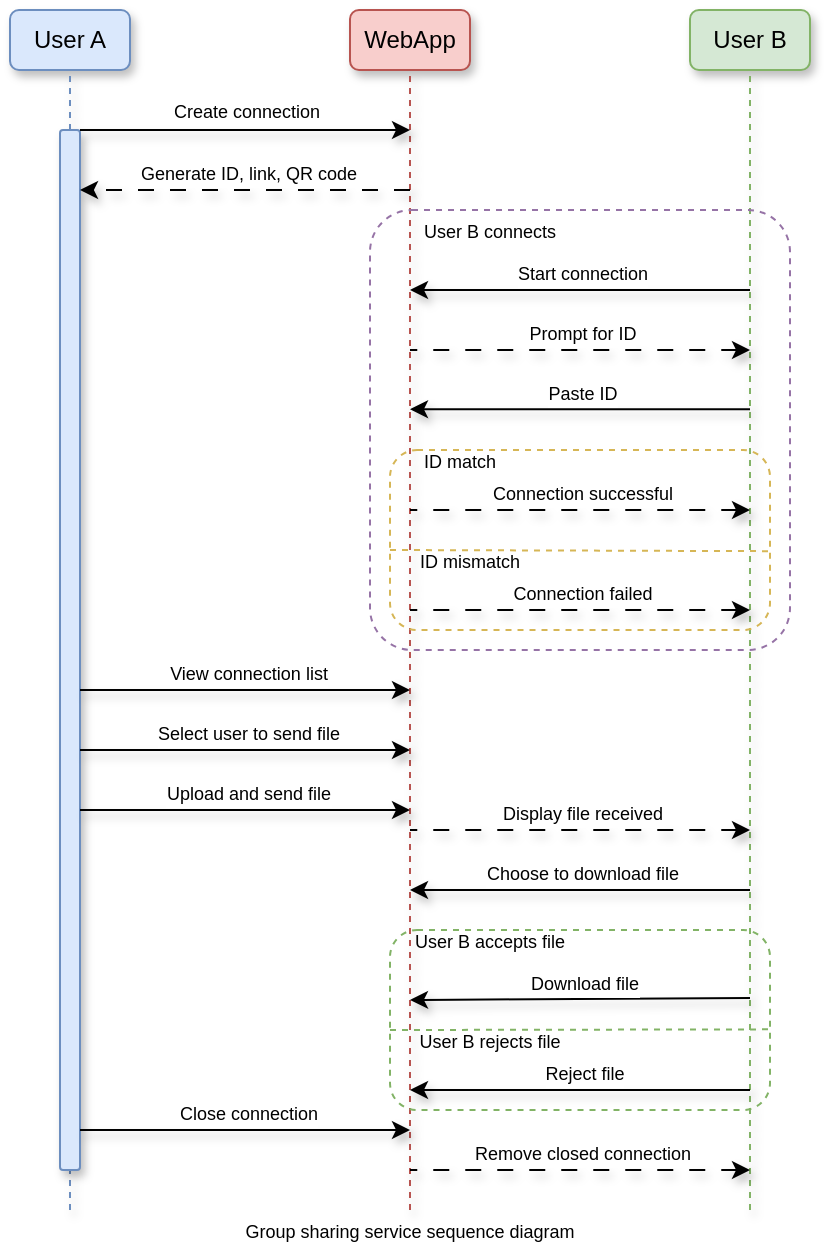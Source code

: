<mxfile version="24.6.3" type="device">
  <diagram name="Page-1" id="o09CeiqTKdcAHX4LXcXQ">
    <mxGraphModel dx="576" dy="785" grid="1" gridSize="10" guides="1" tooltips="1" connect="1" arrows="1" fold="1" page="1" pageScale="1" pageWidth="850" pageHeight="1100" math="0" shadow="0">
      <root>
        <mxCell id="0" />
        <mxCell id="1" parent="0" />
        <mxCell id="KUSok9uALpGMFb_UBU0I-1" value="User A" style="rounded=1;whiteSpace=wrap;html=1;fillColor=#dae8fc;strokeColor=#6c8ebf;shadow=1;" parent="1" vertex="1">
          <mxGeometry x="1000" y="440" width="60" height="30" as="geometry" />
        </mxCell>
        <mxCell id="KUSok9uALpGMFb_UBU0I-2" value="" style="endArrow=none;html=1;rounded=0;entryX=0.5;entryY=1;entryDx=0;entryDy=0;dashed=1;shadow=1;fillColor=#dae8fc;strokeColor=#6c8ebf;" parent="1" source="KUSok9uALpGMFb_UBU0I-7" target="KUSok9uALpGMFb_UBU0I-1" edge="1">
          <mxGeometry width="50" height="50" relative="1" as="geometry">
            <mxPoint x="1030" y="1040" as="sourcePoint" />
            <mxPoint x="1030" y="790" as="targetPoint" />
          </mxGeometry>
        </mxCell>
        <mxCell id="KUSok9uALpGMFb_UBU0I-3" value="WebApp" style="rounded=1;whiteSpace=wrap;html=1;fillColor=#f8cecc;strokeColor=#b85450;shadow=1;" parent="1" vertex="1">
          <mxGeometry x="1170" y="440" width="60" height="30" as="geometry" />
        </mxCell>
        <mxCell id="KUSok9uALpGMFb_UBU0I-4" value="" style="endArrow=none;html=1;rounded=0;entryX=0.5;entryY=1;entryDx=0;entryDy=0;dashed=1;shadow=1;fillColor=#f8cecc;strokeColor=#b85450;" parent="1" target="KUSok9uALpGMFb_UBU0I-3" edge="1">
          <mxGeometry width="50" height="50" relative="1" as="geometry">
            <mxPoint x="1200" y="1040" as="sourcePoint" />
            <mxPoint x="1200" y="790" as="targetPoint" />
          </mxGeometry>
        </mxCell>
        <mxCell id="KUSok9uALpGMFb_UBU0I-5" value="User B" style="rounded=1;whiteSpace=wrap;html=1;fillColor=#d5e8d4;strokeColor=#82b366;shadow=1;" parent="1" vertex="1">
          <mxGeometry x="1340" y="440" width="60" height="30" as="geometry" />
        </mxCell>
        <mxCell id="KUSok9uALpGMFb_UBU0I-6" value="" style="endArrow=none;html=1;rounded=0;entryX=0.5;entryY=1;entryDx=0;entryDy=0;dashed=1;shadow=1;fillColor=#d5e8d4;strokeColor=#82b366;" parent="1" target="KUSok9uALpGMFb_UBU0I-5" edge="1">
          <mxGeometry width="50" height="50" relative="1" as="geometry">
            <mxPoint x="1370" y="1040" as="sourcePoint" />
            <mxPoint x="1370" y="790" as="targetPoint" />
          </mxGeometry>
        </mxCell>
        <mxCell id="KUSok9uALpGMFb_UBU0I-8" value="" style="endArrow=none;html=1;rounded=0;entryX=0.5;entryY=1;entryDx=0;entryDy=0;dashed=1;fillColor=#dae8fc;strokeColor=#6c8ebf;shadow=1;" parent="1" target="KUSok9uALpGMFb_UBU0I-7" edge="1">
          <mxGeometry width="50" height="50" relative="1" as="geometry">
            <mxPoint x="1030" y="1040" as="sourcePoint" />
            <mxPoint x="1030" y="460" as="targetPoint" />
          </mxGeometry>
        </mxCell>
        <mxCell id="KUSok9uALpGMFb_UBU0I-7" value="" style="rounded=1;whiteSpace=wrap;html=1;arcSize=15;fillColor=#dae8fc;strokeColor=#6c8ebf;shadow=1;" parent="1" vertex="1">
          <mxGeometry x="1025" y="500" width="10" height="520" as="geometry" />
        </mxCell>
        <mxCell id="KUSok9uALpGMFb_UBU0I-9" value="" style="endArrow=classic;html=1;rounded=0;fontFamily=Helvetica;fontSize=12;fontColor=default;shadow=1;" parent="1" edge="1">
          <mxGeometry width="50" height="50" relative="1" as="geometry">
            <mxPoint x="1035" y="500" as="sourcePoint" />
            <mxPoint x="1200" y="500" as="targetPoint" />
          </mxGeometry>
        </mxCell>
        <mxCell id="KUSok9uALpGMFb_UBU0I-10" value="&lt;font style=&quot;font-size: 9px;&quot;&gt;Create connection&lt;/font&gt;" style="edgeLabel;html=1;align=center;verticalAlign=middle;resizable=0;points=[];rounded=1;strokeColor=default;fontFamily=Helvetica;fontSize=12;fontColor=default;fillColor=default;" parent="KUSok9uALpGMFb_UBU0I-9" vertex="1" connectable="0">
          <mxGeometry x="-0.001" y="-2" relative="1" as="geometry">
            <mxPoint y="-12" as="offset" />
          </mxGeometry>
        </mxCell>
        <mxCell id="KUSok9uALpGMFb_UBU0I-11" value="" style="endArrow=classic;html=1;rounded=0;fontFamily=Helvetica;fontSize=12;fontColor=default;dashed=1;dashPattern=8 8;shadow=1;" parent="1" edge="1">
          <mxGeometry width="50" height="50" relative="1" as="geometry">
            <mxPoint x="1200" y="530" as="sourcePoint" />
            <mxPoint x="1035" y="530" as="targetPoint" />
          </mxGeometry>
        </mxCell>
        <mxCell id="KUSok9uALpGMFb_UBU0I-12" value="&lt;font style=&quot;font-size: 9px;&quot;&gt;Generate ID, link, QR code&lt;/font&gt;" style="edgeLabel;html=1;align=center;verticalAlign=middle;resizable=0;points=[];rounded=1;strokeColor=default;fontFamily=Helvetica;fontSize=12;fontColor=default;fillColor=default;" parent="KUSok9uALpGMFb_UBU0I-11" vertex="1" connectable="0">
          <mxGeometry x="0.07" relative="1" as="geometry">
            <mxPoint x="7" y="-9" as="offset" />
          </mxGeometry>
        </mxCell>
        <mxCell id="KUSok9uALpGMFb_UBU0I-13" value="" style="rounded=1;whiteSpace=wrap;html=1;strokeColor=#9673a6;align=center;verticalAlign=middle;fontFamily=Helvetica;fontSize=12;fillColor=none;dashed=1;arcSize=10;" parent="1" vertex="1">
          <mxGeometry x="1180" y="540" width="210" height="220" as="geometry" />
        </mxCell>
        <mxCell id="KUSok9uALpGMFb_UBU0I-14" value="&lt;font style=&quot;font-size: 9px;&quot;&gt;User B connects&lt;/font&gt;" style="text;html=1;align=center;verticalAlign=middle;whiteSpace=wrap;rounded=0;fontFamily=Helvetica;fontSize=12;fontColor=default;" parent="1" vertex="1">
          <mxGeometry x="1200" y="540" width="80" height="20" as="geometry" />
        </mxCell>
        <mxCell id="KUSok9uALpGMFb_UBU0I-15" value="" style="endArrow=classic;html=1;rounded=0;fontFamily=Helvetica;fontSize=12;fontColor=default;shadow=1;" parent="1" edge="1">
          <mxGeometry width="50" height="50" relative="1" as="geometry">
            <mxPoint x="1370" y="580" as="sourcePoint" />
            <mxPoint x="1200" y="580" as="targetPoint" />
          </mxGeometry>
        </mxCell>
        <mxCell id="KUSok9uALpGMFb_UBU0I-16" value="&lt;font style=&quot;font-size: 9px;&quot;&gt;Start connection&lt;/font&gt;" style="edgeLabel;html=1;align=center;verticalAlign=middle;resizable=0;points=[];rounded=1;strokeColor=default;fontFamily=Helvetica;fontSize=12;fontColor=default;fillColor=default;" parent="KUSok9uALpGMFb_UBU0I-15" vertex="1" connectable="0">
          <mxGeometry x="0.015" y="-1" relative="1" as="geometry">
            <mxPoint x="2" y="-8" as="offset" />
          </mxGeometry>
        </mxCell>
        <mxCell id="KUSok9uALpGMFb_UBU0I-17" value="" style="endArrow=none;html=1;rounded=0;fontFamily=Helvetica;fontSize=12;fontColor=default;exitX=0.905;exitY=0.2;exitDx=0;exitDy=0;exitPerimeter=0;shadow=1;startArrow=classic;startFill=1;endFill=0;dashed=1;dashPattern=8 8;" parent="1" edge="1">
          <mxGeometry width="50" height="50" relative="1" as="geometry">
            <mxPoint x="1370" y="610" as="sourcePoint" />
            <mxPoint x="1200" y="610" as="targetPoint" />
          </mxGeometry>
        </mxCell>
        <mxCell id="KUSok9uALpGMFb_UBU0I-18" value="&lt;font style=&quot;font-size: 9px;&quot;&gt;Prompt for ID&lt;/font&gt;" style="edgeLabel;html=1;align=center;verticalAlign=middle;resizable=0;points=[];rounded=1;strokeColor=default;fontFamily=Helvetica;fontSize=12;fontColor=default;fillColor=default;" parent="KUSok9uALpGMFb_UBU0I-17" vertex="1" connectable="0">
          <mxGeometry x="0.015" y="-1" relative="1" as="geometry">
            <mxPoint x="2" y="-8" as="offset" />
          </mxGeometry>
        </mxCell>
        <mxCell id="KUSok9uALpGMFb_UBU0I-19" value="" style="endArrow=classic;html=1;rounded=0;fontFamily=Helvetica;fontSize=12;fontColor=default;exitX=0.905;exitY=0.2;exitDx=0;exitDy=0;exitPerimeter=0;shadow=1;" parent="1" edge="1">
          <mxGeometry width="50" height="50" relative="1" as="geometry">
            <mxPoint x="1370" y="639.62" as="sourcePoint" />
            <mxPoint x="1200" y="639.62" as="targetPoint" />
          </mxGeometry>
        </mxCell>
        <mxCell id="KUSok9uALpGMFb_UBU0I-20" value="&lt;font style=&quot;font-size: 9px;&quot;&gt;Paste ID&lt;/font&gt;" style="edgeLabel;html=1;align=center;verticalAlign=middle;resizable=0;points=[];rounded=1;strokeColor=default;fontFamily=Helvetica;fontSize=12;fontColor=default;fillColor=default;" parent="KUSok9uALpGMFb_UBU0I-19" vertex="1" connectable="0">
          <mxGeometry x="0.015" y="-1" relative="1" as="geometry">
            <mxPoint x="2" y="-8" as="offset" />
          </mxGeometry>
        </mxCell>
        <mxCell id="KUSok9uALpGMFb_UBU0I-21" value="" style="rounded=1;whiteSpace=wrap;html=1;strokeColor=#d6b656;align=center;verticalAlign=middle;fontFamily=Helvetica;fontSize=12;fillColor=none;dashed=1;" parent="1" vertex="1">
          <mxGeometry x="1190" y="660" width="190" height="90" as="geometry" />
        </mxCell>
        <mxCell id="KUSok9uALpGMFb_UBU0I-22" value="&lt;font style=&quot;font-size: 9px;&quot;&gt;ID match&lt;/font&gt;" style="text;html=1;align=center;verticalAlign=middle;whiteSpace=wrap;rounded=0;fontFamily=Helvetica;fontSize=12;fontColor=default;" parent="1" vertex="1">
          <mxGeometry x="1200" y="660" width="50" height="10" as="geometry" />
        </mxCell>
        <mxCell id="KUSok9uALpGMFb_UBU0I-23" value="" style="endArrow=none;html=1;rounded=0;fontFamily=Helvetica;fontSize=12;fontColor=default;exitX=0.905;exitY=0.2;exitDx=0;exitDy=0;exitPerimeter=0;shadow=1;startArrow=classic;startFill=1;endFill=0;dashed=1;dashPattern=8 8;" parent="1" edge="1">
          <mxGeometry width="50" height="50" relative="1" as="geometry">
            <mxPoint x="1370" y="690" as="sourcePoint" />
            <mxPoint x="1200" y="690" as="targetPoint" />
          </mxGeometry>
        </mxCell>
        <mxCell id="KUSok9uALpGMFb_UBU0I-24" value="&lt;font style=&quot;font-size: 9px;&quot;&gt;Connection successful&lt;/font&gt;" style="edgeLabel;html=1;align=center;verticalAlign=middle;resizable=0;points=[];rounded=1;strokeColor=default;fontFamily=Helvetica;fontSize=12;fontColor=default;fillColor=default;" parent="KUSok9uALpGMFb_UBU0I-23" vertex="1" connectable="0">
          <mxGeometry x="0.015" y="-1" relative="1" as="geometry">
            <mxPoint x="2" y="-8" as="offset" />
          </mxGeometry>
        </mxCell>
        <mxCell id="KUSok9uALpGMFb_UBU0I-25" value="" style="endArrow=none;html=1;rounded=0;fontFamily=Helvetica;fontSize=12;fontColor=default;entryX=1;entryY=0.562;entryDx=0;entryDy=0;entryPerimeter=0;dashed=1;fillColor=#fff2cc;strokeColor=#d6b656;" parent="1" target="KUSok9uALpGMFb_UBU0I-21" edge="1">
          <mxGeometry width="50" height="50" relative="1" as="geometry">
            <mxPoint x="1190" y="710" as="sourcePoint" />
            <mxPoint x="1240" y="660" as="targetPoint" />
          </mxGeometry>
        </mxCell>
        <mxCell id="KUSok9uALpGMFb_UBU0I-26" value="&lt;font style=&quot;font-size: 9px;&quot;&gt;ID mismatch&lt;/font&gt;" style="text;html=1;align=center;verticalAlign=middle;whiteSpace=wrap;rounded=0;fontFamily=Helvetica;fontSize=12;fontColor=default;" parent="1" vertex="1">
          <mxGeometry x="1200" y="710" width="60" height="10" as="geometry" />
        </mxCell>
        <mxCell id="KUSok9uALpGMFb_UBU0I-27" value="" style="endArrow=none;html=1;rounded=0;fontFamily=Helvetica;fontSize=12;fontColor=default;exitX=0.905;exitY=0.2;exitDx=0;exitDy=0;exitPerimeter=0;shadow=1;startArrow=classic;startFill=1;endFill=0;dashed=1;dashPattern=8 8;" parent="1" edge="1">
          <mxGeometry width="50" height="50" relative="1" as="geometry">
            <mxPoint x="1370" y="740" as="sourcePoint" />
            <mxPoint x="1200" y="740" as="targetPoint" />
          </mxGeometry>
        </mxCell>
        <mxCell id="KUSok9uALpGMFb_UBU0I-28" value="&lt;font style=&quot;font-size: 9px;&quot;&gt;Connection failed&lt;/font&gt;" style="edgeLabel;html=1;align=center;verticalAlign=middle;resizable=0;points=[];rounded=1;strokeColor=default;fontFamily=Helvetica;fontSize=12;fontColor=default;fillColor=default;" parent="KUSok9uALpGMFb_UBU0I-27" vertex="1" connectable="0">
          <mxGeometry x="0.015" y="-1" relative="1" as="geometry">
            <mxPoint x="2" y="-8" as="offset" />
          </mxGeometry>
        </mxCell>
        <mxCell id="KUSok9uALpGMFb_UBU0I-30" value="" style="endArrow=none;html=1;rounded=0;fontFamily=Helvetica;fontSize=12;fontColor=default;shadow=1;startArrow=classic;startFill=1;endFill=0;" parent="1" edge="1">
          <mxGeometry width="50" height="50" relative="1" as="geometry">
            <mxPoint x="1200" y="780" as="sourcePoint" />
            <mxPoint x="1035" y="780" as="targetPoint" />
          </mxGeometry>
        </mxCell>
        <mxCell id="KUSok9uALpGMFb_UBU0I-31" value="&lt;font style=&quot;font-size: 9px;&quot;&gt;View connection list&lt;/font&gt;" style="edgeLabel;html=1;align=center;verticalAlign=middle;resizable=0;points=[];rounded=1;strokeColor=default;fontFamily=Helvetica;fontSize=12;fontColor=default;fillColor=default;" parent="KUSok9uALpGMFb_UBU0I-30" vertex="1" connectable="0">
          <mxGeometry x="0.015" y="-1" relative="1" as="geometry">
            <mxPoint x="2" y="-8" as="offset" />
          </mxGeometry>
        </mxCell>
        <mxCell id="KUSok9uALpGMFb_UBU0I-32" value="" style="endArrow=none;html=1;rounded=0;fontFamily=Helvetica;fontSize=12;fontColor=default;shadow=1;startArrow=classic;startFill=1;endFill=0;" parent="1" edge="1">
          <mxGeometry width="50" height="50" relative="1" as="geometry">
            <mxPoint x="1200" y="810" as="sourcePoint" />
            <mxPoint x="1035" y="810" as="targetPoint" />
          </mxGeometry>
        </mxCell>
        <mxCell id="KUSok9uALpGMFb_UBU0I-33" value="&lt;font style=&quot;font-size: 9px;&quot;&gt;Select user to send file&lt;/font&gt;" style="edgeLabel;html=1;align=center;verticalAlign=middle;resizable=0;points=[];rounded=1;strokeColor=default;fontFamily=Helvetica;fontSize=12;fontColor=default;fillColor=default;" parent="KUSok9uALpGMFb_UBU0I-32" vertex="1" connectable="0">
          <mxGeometry x="0.015" y="-1" relative="1" as="geometry">
            <mxPoint x="2" y="-8" as="offset" />
          </mxGeometry>
        </mxCell>
        <mxCell id="KUSok9uALpGMFb_UBU0I-34" value="" style="endArrow=none;html=1;rounded=0;fontFamily=Helvetica;fontSize=12;fontColor=default;shadow=1;startArrow=classic;startFill=1;endFill=0;" parent="1" edge="1">
          <mxGeometry width="50" height="50" relative="1" as="geometry">
            <mxPoint x="1200" y="840" as="sourcePoint" />
            <mxPoint x="1035" y="840" as="targetPoint" />
          </mxGeometry>
        </mxCell>
        <mxCell id="KUSok9uALpGMFb_UBU0I-35" value="&lt;font style=&quot;font-size: 9px;&quot;&gt;Upload and send file&lt;/font&gt;" style="edgeLabel;html=1;align=center;verticalAlign=middle;resizable=0;points=[];rounded=1;strokeColor=default;fontFamily=Helvetica;fontSize=12;fontColor=default;fillColor=default;" parent="KUSok9uALpGMFb_UBU0I-34" vertex="1" connectable="0">
          <mxGeometry x="0.015" y="-1" relative="1" as="geometry">
            <mxPoint x="2" y="-8" as="offset" />
          </mxGeometry>
        </mxCell>
        <mxCell id="KUSok9uALpGMFb_UBU0I-38" value="" style="endArrow=none;html=1;rounded=0;fontFamily=Helvetica;fontSize=12;fontColor=default;exitX=0.905;exitY=0.2;exitDx=0;exitDy=0;exitPerimeter=0;shadow=1;startArrow=classic;startFill=1;endFill=0;dashed=1;dashPattern=8 8;" parent="1" edge="1">
          <mxGeometry width="50" height="50" relative="1" as="geometry">
            <mxPoint x="1370" y="850" as="sourcePoint" />
            <mxPoint x="1200" y="850" as="targetPoint" />
          </mxGeometry>
        </mxCell>
        <mxCell id="KUSok9uALpGMFb_UBU0I-39" value="&lt;font style=&quot;font-size: 9px;&quot;&gt;Display file received&lt;/font&gt;" style="edgeLabel;html=1;align=center;verticalAlign=middle;resizable=0;points=[];rounded=1;strokeColor=default;fontFamily=Helvetica;fontSize=12;fontColor=default;fillColor=default;" parent="KUSok9uALpGMFb_UBU0I-38" vertex="1" connectable="0">
          <mxGeometry x="0.015" y="-1" relative="1" as="geometry">
            <mxPoint x="2" y="-8" as="offset" />
          </mxGeometry>
        </mxCell>
        <mxCell id="KUSok9uALpGMFb_UBU0I-40" value="" style="endArrow=classic;html=1;rounded=0;fontFamily=Helvetica;fontSize=12;fontColor=default;exitX=0.905;exitY=0.2;exitDx=0;exitDy=0;exitPerimeter=0;shadow=1;" parent="1" edge="1">
          <mxGeometry width="50" height="50" relative="1" as="geometry">
            <mxPoint x="1370" y="880" as="sourcePoint" />
            <mxPoint x="1200" y="880" as="targetPoint" />
          </mxGeometry>
        </mxCell>
        <mxCell id="KUSok9uALpGMFb_UBU0I-41" value="&lt;font style=&quot;font-size: 9px;&quot;&gt;Choose to download file&lt;/font&gt;" style="edgeLabel;html=1;align=center;verticalAlign=middle;resizable=0;points=[];rounded=1;strokeColor=default;fontFamily=Helvetica;fontSize=12;fontColor=default;fillColor=default;" parent="KUSok9uALpGMFb_UBU0I-40" vertex="1" connectable="0">
          <mxGeometry x="0.015" y="-1" relative="1" as="geometry">
            <mxPoint x="2" y="-8" as="offset" />
          </mxGeometry>
        </mxCell>
        <mxCell id="KUSok9uALpGMFb_UBU0I-42" value="" style="rounded=1;whiteSpace=wrap;html=1;strokeColor=#82b366;align=center;verticalAlign=middle;fontFamily=Helvetica;fontSize=12;fillColor=none;dashed=1;" parent="1" vertex="1">
          <mxGeometry x="1190" y="900" width="190" height="90" as="geometry" />
        </mxCell>
        <mxCell id="KUSok9uALpGMFb_UBU0I-43" value="" style="endArrow=classic;html=1;rounded=0;fontFamily=Helvetica;fontSize=12;fontColor=default;shadow=1;" parent="1" edge="1">
          <mxGeometry width="50" height="50" relative="1" as="geometry">
            <mxPoint x="1370" y="934" as="sourcePoint" />
            <mxPoint x="1200" y="935" as="targetPoint" />
          </mxGeometry>
        </mxCell>
        <mxCell id="KUSok9uALpGMFb_UBU0I-44" value="&lt;font style=&quot;font-size: 9px;&quot;&gt;Download file&lt;/font&gt;" style="edgeLabel;html=1;align=center;verticalAlign=middle;resizable=0;points=[];rounded=1;strokeColor=default;fontFamily=Helvetica;fontSize=12;fontColor=default;fillColor=default;" parent="KUSok9uALpGMFb_UBU0I-43" vertex="1" connectable="0">
          <mxGeometry x="0.005" y="-4" relative="1" as="geometry">
            <mxPoint x="2" y="-5" as="offset" />
          </mxGeometry>
        </mxCell>
        <mxCell id="KUSok9uALpGMFb_UBU0I-45" value="&lt;font style=&quot;font-size: 9px;&quot;&gt;User B accepts file&lt;/font&gt;" style="text;html=1;align=center;verticalAlign=middle;whiteSpace=wrap;rounded=0;fontFamily=Helvetica;fontSize=12;fontColor=default;" parent="1" vertex="1">
          <mxGeometry x="1200" y="900" width="80" height="10" as="geometry" />
        </mxCell>
        <mxCell id="KUSok9uALpGMFb_UBU0I-46" value="" style="endArrow=none;html=1;rounded=0;fontFamily=Helvetica;fontSize=12;fontColor=default;entryX=0.999;entryY=0.552;entryDx=0;entryDy=0;entryPerimeter=0;dashed=1;fillColor=#d5e8d4;strokeColor=#82b366;" parent="1" target="KUSok9uALpGMFb_UBU0I-42" edge="1">
          <mxGeometry width="50" height="50" relative="1" as="geometry">
            <mxPoint x="1190" y="950" as="sourcePoint" />
            <mxPoint x="1240" y="900" as="targetPoint" />
          </mxGeometry>
        </mxCell>
        <mxCell id="KUSok9uALpGMFb_UBU0I-49" value="&lt;font style=&quot;font-size: 9px;&quot;&gt;User B rejects file&lt;/font&gt;" style="text;html=1;align=center;verticalAlign=middle;whiteSpace=wrap;rounded=0;fontFamily=Helvetica;fontSize=12;fontColor=default;" parent="1" vertex="1">
          <mxGeometry x="1200" y="950" width="80" height="10" as="geometry" />
        </mxCell>
        <mxCell id="KUSok9uALpGMFb_UBU0I-50" value="" style="endArrow=classic;html=1;rounded=0;fontFamily=Helvetica;fontSize=12;fontColor=default;exitX=0.947;exitY=0.292;exitDx=0;exitDy=0;exitPerimeter=0;shadow=1;" parent="1" edge="1">
          <mxGeometry width="50" height="50" relative="1" as="geometry">
            <mxPoint x="1370" y="980" as="sourcePoint" />
            <mxPoint x="1200" y="980" as="targetPoint" />
          </mxGeometry>
        </mxCell>
        <mxCell id="KUSok9uALpGMFb_UBU0I-51" value="&lt;font style=&quot;font-size: 9px;&quot;&gt;Reject file&lt;/font&gt;" style="edgeLabel;html=1;align=center;verticalAlign=middle;resizable=0;points=[];rounded=1;strokeColor=default;fontFamily=Helvetica;fontSize=12;fontColor=default;fillColor=default;" parent="KUSok9uALpGMFb_UBU0I-50" vertex="1" connectable="0">
          <mxGeometry x="0.005" y="-4" relative="1" as="geometry">
            <mxPoint x="2" y="-5" as="offset" />
          </mxGeometry>
        </mxCell>
        <mxCell id="KUSok9uALpGMFb_UBU0I-52" value="&lt;font style=&quot;font-size: 9px;&quot;&gt;Group sharing service sequence diagram&lt;/font&gt;" style="text;html=1;align=center;verticalAlign=middle;whiteSpace=wrap;rounded=0;fontFamily=Helvetica;fontSize=12;fontColor=default;" parent="1" vertex="1">
          <mxGeometry x="1105" y="1040" width="190" height="20" as="geometry" />
        </mxCell>
        <mxCell id="BVbF2408C14BiHhSuBC7-1" value="" style="endArrow=none;html=1;rounded=0;fontFamily=Helvetica;fontSize=12;fontColor=default;shadow=1;startArrow=classic;startFill=1;endFill=0;" parent="1" edge="1">
          <mxGeometry width="50" height="50" relative="1" as="geometry">
            <mxPoint x="1200" y="1000" as="sourcePoint" />
            <mxPoint x="1035" y="1000" as="targetPoint" />
          </mxGeometry>
        </mxCell>
        <mxCell id="BVbF2408C14BiHhSuBC7-2" value="&lt;font style=&quot;font-size: 9px;&quot;&gt;Close connection&lt;/font&gt;" style="edgeLabel;html=1;align=center;verticalAlign=middle;resizable=0;points=[];rounded=1;strokeColor=default;fontFamily=Helvetica;fontSize=12;fontColor=default;fillColor=default;" parent="BVbF2408C14BiHhSuBC7-1" vertex="1" connectable="0">
          <mxGeometry x="0.015" y="-1" relative="1" as="geometry">
            <mxPoint x="2" y="-8" as="offset" />
          </mxGeometry>
        </mxCell>
        <mxCell id="BVbF2408C14BiHhSuBC7-3" value="" style="endArrow=none;html=1;rounded=0;fontFamily=Helvetica;fontSize=12;fontColor=default;exitX=0.905;exitY=0.2;exitDx=0;exitDy=0;exitPerimeter=0;shadow=1;startArrow=classic;startFill=1;endFill=0;dashed=1;dashPattern=8 8;" parent="1" edge="1">
          <mxGeometry width="50" height="50" relative="1" as="geometry">
            <mxPoint x="1370" y="1020" as="sourcePoint" />
            <mxPoint x="1200" y="1020" as="targetPoint" />
          </mxGeometry>
        </mxCell>
        <mxCell id="BVbF2408C14BiHhSuBC7-4" value="&lt;font style=&quot;font-size: 9px;&quot;&gt;Remove closed connection&lt;/font&gt;" style="edgeLabel;html=1;align=center;verticalAlign=middle;resizable=0;points=[];rounded=1;strokeColor=default;fontFamily=Helvetica;fontSize=12;fontColor=default;fillColor=default;" parent="BVbF2408C14BiHhSuBC7-3" vertex="1" connectable="0">
          <mxGeometry x="0.015" y="-1" relative="1" as="geometry">
            <mxPoint x="2" y="-8" as="offset" />
          </mxGeometry>
        </mxCell>
      </root>
    </mxGraphModel>
  </diagram>
</mxfile>
